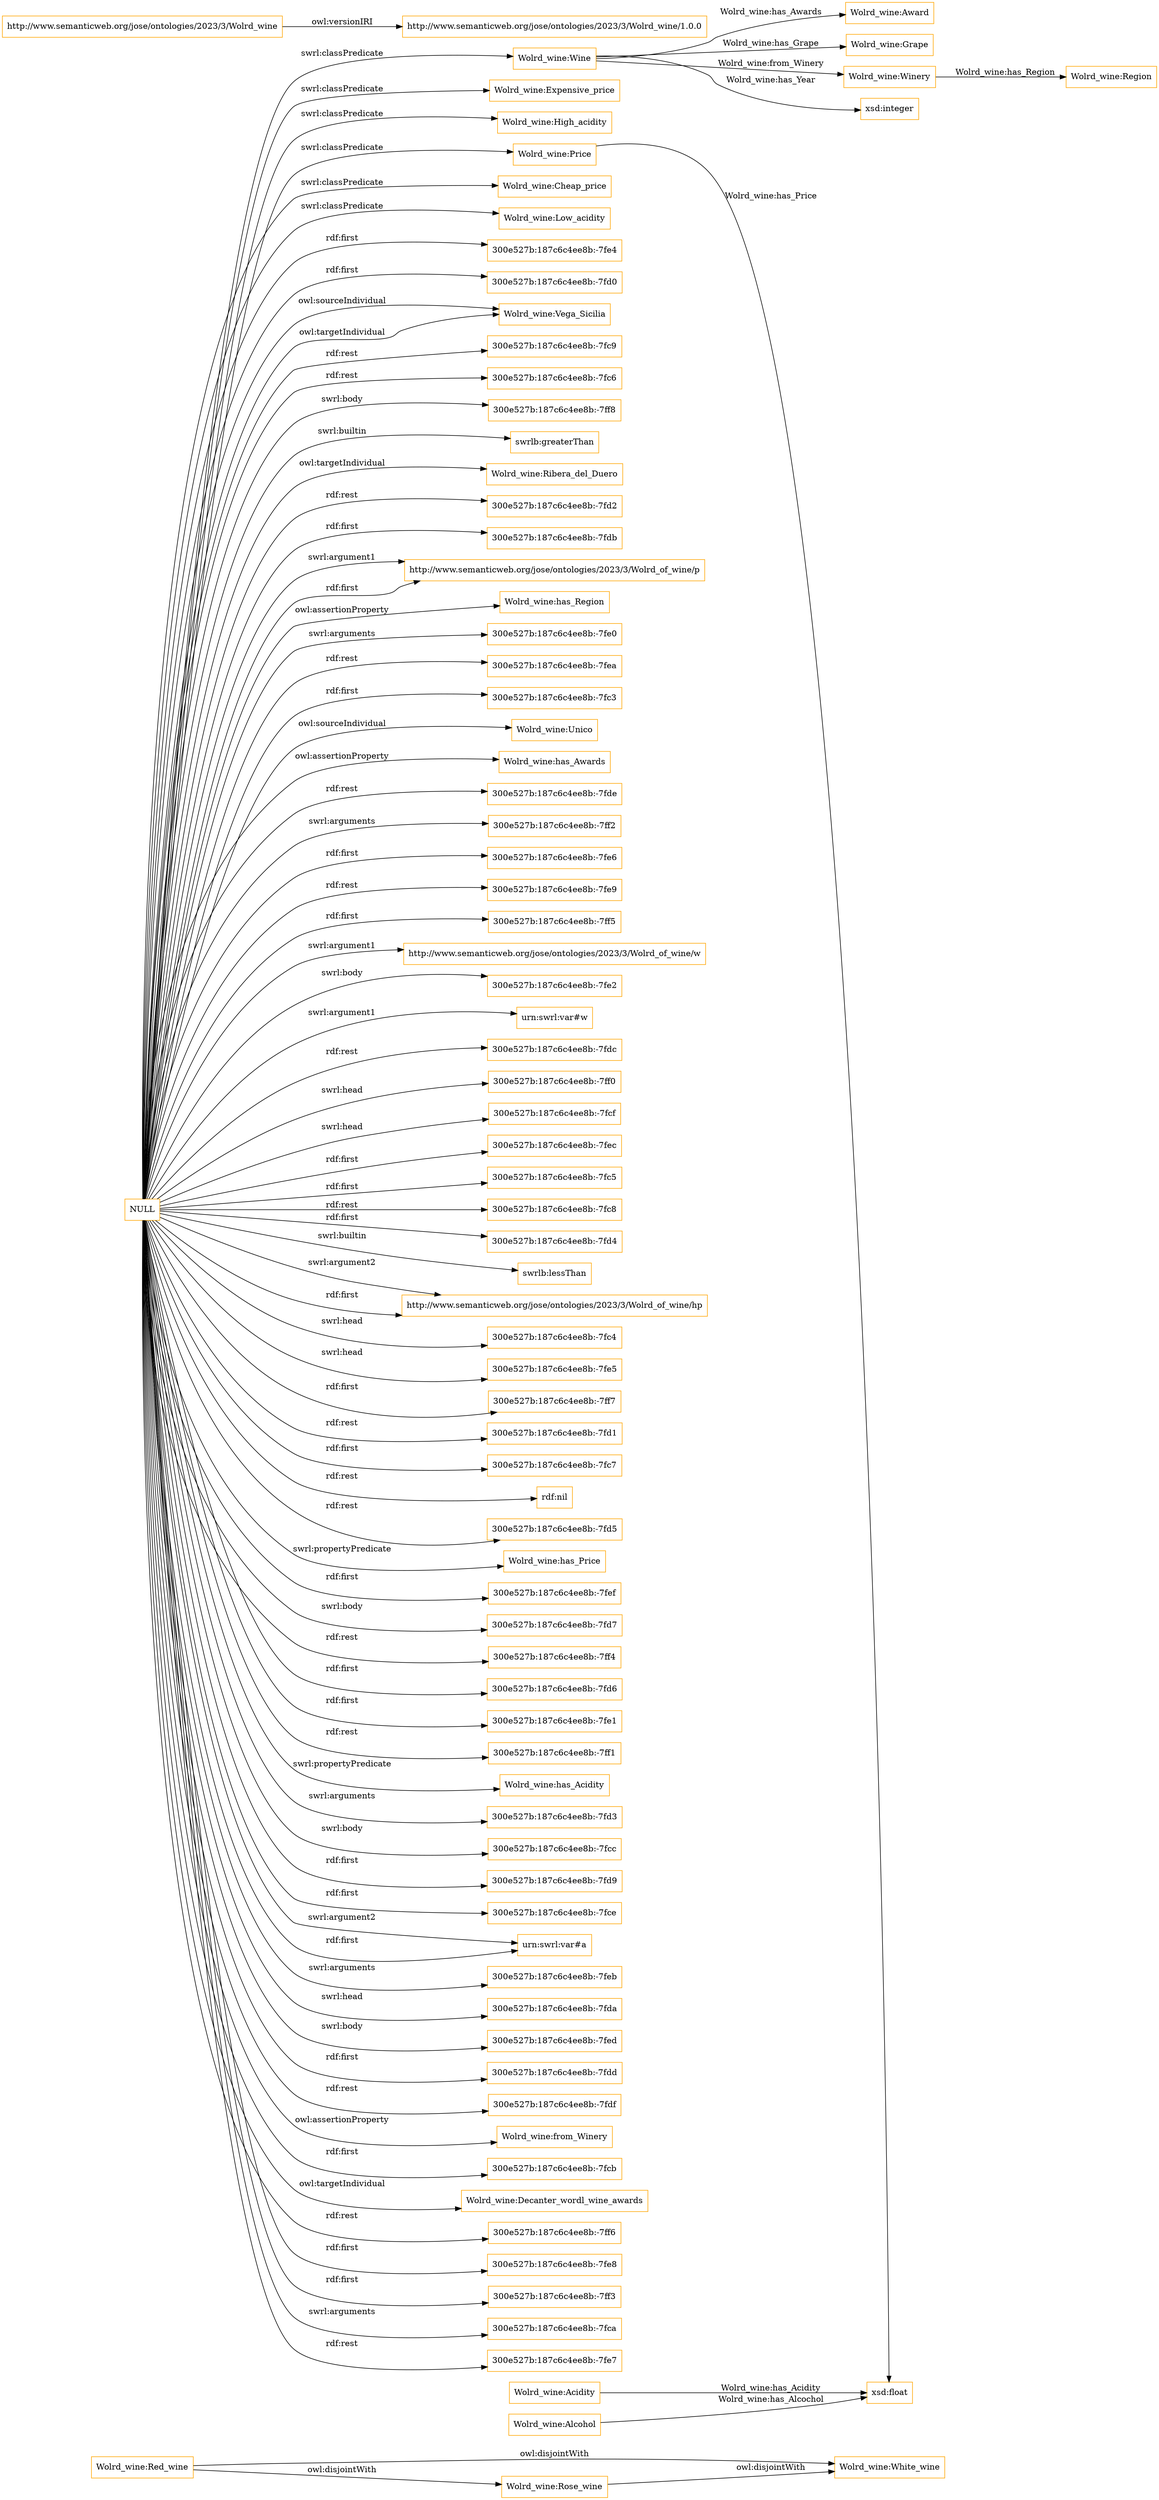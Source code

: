 digraph ar2dtool_diagram { 
rankdir=LR;
size="1501"
node [shape = rectangle, color="orange"]; "Wolrd_wine:White_wine" "Wolrd_wine:Wine" "Wolrd_wine:Award" "Wolrd_wine:Grape" "Wolrd_wine:Expensive_price" "Wolrd_wine:High_acidity" "Wolrd_wine:Winery" "Wolrd_wine:Acidity" "Wolrd_wine:Price" "Wolrd_wine:Alcohol" "Wolrd_wine:Rose_wine" "Wolrd_wine:Cheap_price" "Wolrd_wine:Low_acidity" "Wolrd_wine:Region" "Wolrd_wine:Red_wine" ; /*classes style*/
	"http://www.semanticweb.org/jose/ontologies/2023/3/Wolrd_wine" -> "http://www.semanticweb.org/jose/ontologies/2023/3/Wolrd_wine/1.0.0" [ label = "owl:versionIRI" ];
	"Wolrd_wine:Red_wine" -> "Wolrd_wine:White_wine" [ label = "owl:disjointWith" ];
	"Wolrd_wine:Red_wine" -> "Wolrd_wine:Rose_wine" [ label = "owl:disjointWith" ];
	"Wolrd_wine:Rose_wine" -> "Wolrd_wine:White_wine" [ label = "owl:disjointWith" ];
	"NULL" -> "Wolrd_wine:Low_acidity" [ label = "swrl:classPredicate" ];
	"NULL" -> "300e527b:187c6c4ee8b:-7fe4" [ label = "rdf:first" ];
	"NULL" -> "300e527b:187c6c4ee8b:-7fd0" [ label = "rdf:first" ];
	"NULL" -> "Wolrd_wine:Vega_Sicilia" [ label = "owl:sourceIndividual" ];
	"NULL" -> "300e527b:187c6c4ee8b:-7fc9" [ label = "rdf:rest" ];
	"NULL" -> "300e527b:187c6c4ee8b:-7fc6" [ label = "rdf:rest" ];
	"NULL" -> "300e527b:187c6c4ee8b:-7ff8" [ label = "swrl:body" ];
	"NULL" -> "swrlb:greaterThan" [ label = "swrl:builtin" ];
	"NULL" -> "Wolrd_wine:Ribera_del_Duero" [ label = "owl:targetIndividual" ];
	"NULL" -> "300e527b:187c6c4ee8b:-7fd2" [ label = "rdf:rest" ];
	"NULL" -> "300e527b:187c6c4ee8b:-7fdb" [ label = "rdf:first" ];
	"NULL" -> "http://www.semanticweb.org/jose/ontologies/2023/3/Wolrd_of_wine/p" [ label = "swrl:argument1" ];
	"NULL" -> "Wolrd_wine:has_Region" [ label = "owl:assertionProperty" ];
	"NULL" -> "300e527b:187c6c4ee8b:-7fe0" [ label = "swrl:arguments" ];
	"NULL" -> "300e527b:187c6c4ee8b:-7fea" [ label = "rdf:rest" ];
	"NULL" -> "300e527b:187c6c4ee8b:-7fc3" [ label = "rdf:first" ];
	"NULL" -> "Wolrd_wine:Unico" [ label = "owl:sourceIndividual" ];
	"NULL" -> "Wolrd_wine:has_Awards" [ label = "owl:assertionProperty" ];
	"NULL" -> "300e527b:187c6c4ee8b:-7fde" [ label = "rdf:rest" ];
	"NULL" -> "300e527b:187c6c4ee8b:-7ff2" [ label = "swrl:arguments" ];
	"NULL" -> "300e527b:187c6c4ee8b:-7fe6" [ label = "rdf:first" ];
	"NULL" -> "Wolrd_wine:Price" [ label = "swrl:classPredicate" ];
	"NULL" -> "300e527b:187c6c4ee8b:-7fe9" [ label = "rdf:rest" ];
	"NULL" -> "300e527b:187c6c4ee8b:-7ff5" [ label = "rdf:first" ];
	"NULL" -> "http://www.semanticweb.org/jose/ontologies/2023/3/Wolrd_of_wine/w" [ label = "swrl:argument1" ];
	"NULL" -> "300e527b:187c6c4ee8b:-7fe2" [ label = "swrl:body" ];
	"NULL" -> "urn:swrl:var#w" [ label = "swrl:argument1" ];
	"NULL" -> "300e527b:187c6c4ee8b:-7fdc" [ label = "rdf:rest" ];
	"NULL" -> "300e527b:187c6c4ee8b:-7ff0" [ label = "swrl:head" ];
	"NULL" -> "300e527b:187c6c4ee8b:-7fcf" [ label = "swrl:head" ];
	"NULL" -> "300e527b:187c6c4ee8b:-7fec" [ label = "rdf:first" ];
	"NULL" -> "300e527b:187c6c4ee8b:-7fc5" [ label = "rdf:first" ];
	"NULL" -> "300e527b:187c6c4ee8b:-7fc8" [ label = "rdf:rest" ];
	"NULL" -> "http://www.semanticweb.org/jose/ontologies/2023/3/Wolrd_of_wine/p" [ label = "rdf:first" ];
	"NULL" -> "300e527b:187c6c4ee8b:-7fd4" [ label = "rdf:first" ];
	"NULL" -> "swrlb:lessThan" [ label = "swrl:builtin" ];
	"NULL" -> "http://www.semanticweb.org/jose/ontologies/2023/3/Wolrd_of_wine/hp" [ label = "swrl:argument2" ];
	"NULL" -> "300e527b:187c6c4ee8b:-7fc4" [ label = "swrl:head" ];
	"NULL" -> "300e527b:187c6c4ee8b:-7fe5" [ label = "swrl:head" ];
	"NULL" -> "Wolrd_wine:Vega_Sicilia" [ label = "owl:targetIndividual" ];
	"NULL" -> "300e527b:187c6c4ee8b:-7ff7" [ label = "rdf:first" ];
	"NULL" -> "300e527b:187c6c4ee8b:-7fd1" [ label = "rdf:rest" ];
	"NULL" -> "Wolrd_wine:Expensive_price" [ label = "swrl:classPredicate" ];
	"NULL" -> "300e527b:187c6c4ee8b:-7fc7" [ label = "rdf:first" ];
	"NULL" -> "rdf:nil" [ label = "rdf:rest" ];
	"NULL" -> "Wolrd_wine:Wine" [ label = "swrl:classPredicate" ];
	"NULL" -> "300e527b:187c6c4ee8b:-7fd5" [ label = "rdf:rest" ];
	"NULL" -> "Wolrd_wine:has_Price" [ label = "swrl:propertyPredicate" ];
	"NULL" -> "http://www.semanticweb.org/jose/ontologies/2023/3/Wolrd_of_wine/hp" [ label = "rdf:first" ];
	"NULL" -> "300e527b:187c6c4ee8b:-7fef" [ label = "rdf:first" ];
	"NULL" -> "300e527b:187c6c4ee8b:-7fd7" [ label = "swrl:body" ];
	"NULL" -> "Wolrd_wine:Cheap_price" [ label = "swrl:classPredicate" ];
	"NULL" -> "300e527b:187c6c4ee8b:-7ff4" [ label = "rdf:rest" ];
	"NULL" -> "300e527b:187c6c4ee8b:-7fd6" [ label = "rdf:first" ];
	"NULL" -> "300e527b:187c6c4ee8b:-7fe1" [ label = "rdf:first" ];
	"NULL" -> "300e527b:187c6c4ee8b:-7ff1" [ label = "rdf:rest" ];
	"NULL" -> "Wolrd_wine:has_Acidity" [ label = "swrl:propertyPredicate" ];
	"NULL" -> "300e527b:187c6c4ee8b:-7fd3" [ label = "swrl:arguments" ];
	"NULL" -> "300e527b:187c6c4ee8b:-7fcc" [ label = "swrl:body" ];
	"NULL" -> "300e527b:187c6c4ee8b:-7fd9" [ label = "rdf:first" ];
	"NULL" -> "300e527b:187c6c4ee8b:-7fce" [ label = "rdf:first" ];
	"NULL" -> "urn:swrl:var#a" [ label = "swrl:argument2" ];
	"NULL" -> "300e527b:187c6c4ee8b:-7feb" [ label = "swrl:arguments" ];
	"NULL" -> "300e527b:187c6c4ee8b:-7fda" [ label = "swrl:head" ];
	"NULL" -> "urn:swrl:var#a" [ label = "rdf:first" ];
	"NULL" -> "300e527b:187c6c4ee8b:-7fed" [ label = "swrl:body" ];
	"NULL" -> "300e527b:187c6c4ee8b:-7fdd" [ label = "rdf:first" ];
	"NULL" -> "300e527b:187c6c4ee8b:-7fdf" [ label = "rdf:rest" ];
	"NULL" -> "Wolrd_wine:from_Winery" [ label = "owl:assertionProperty" ];
	"NULL" -> "300e527b:187c6c4ee8b:-7fcb" [ label = "rdf:first" ];
	"NULL" -> "Wolrd_wine:Decanter_wordl_wine_awards" [ label = "owl:targetIndividual" ];
	"NULL" -> "300e527b:187c6c4ee8b:-7ff6" [ label = "rdf:rest" ];
	"NULL" -> "300e527b:187c6c4ee8b:-7fe8" [ label = "rdf:first" ];
	"NULL" -> "300e527b:187c6c4ee8b:-7ff3" [ label = "rdf:first" ];
	"NULL" -> "300e527b:187c6c4ee8b:-7fca" [ label = "swrl:arguments" ];
	"NULL" -> "Wolrd_wine:High_acidity" [ label = "swrl:classPredicate" ];
	"NULL" -> "300e527b:187c6c4ee8b:-7fe7" [ label = "rdf:rest" ];
	"Wolrd_wine:Price" -> "xsd:float" [ label = "Wolrd_wine:has_Price" ];
	"Wolrd_wine:Alcohol" -> "xsd:float" [ label = "Wolrd_wine:has_Alcochol" ];
	"Wolrd_wine:Wine" -> "xsd:integer" [ label = "Wolrd_wine:has_Year" ];
	"Wolrd_wine:Acidity" -> "xsd:float" [ label = "Wolrd_wine:has_Acidity" ];
	"Wolrd_wine:Winery" -> "Wolrd_wine:Region" [ label = "Wolrd_wine:has_Region" ];
	"Wolrd_wine:Wine" -> "Wolrd_wine:Grape" [ label = "Wolrd_wine:has_Grape" ];
	"Wolrd_wine:Wine" -> "Wolrd_wine:Winery" [ label = "Wolrd_wine:from_Winery" ];
	"Wolrd_wine:Wine" -> "Wolrd_wine:Award" [ label = "Wolrd_wine:has_Awards" ];

}
